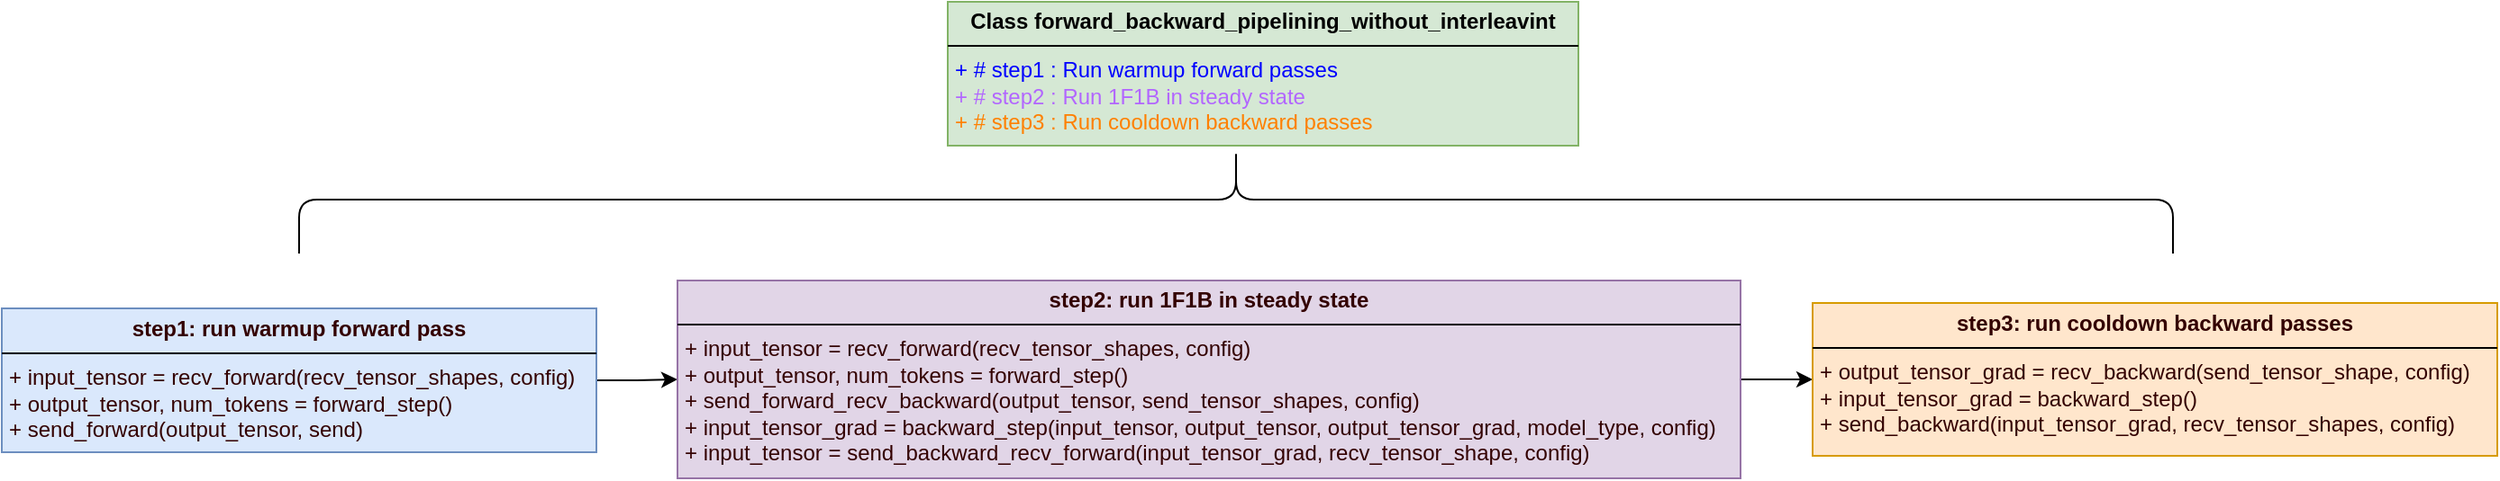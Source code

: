 <mxfile version="24.7.17">
  <diagram id="C5RBs43oDa-KdzZeNtuy" name="Page-1">
    <mxGraphModel dx="1434" dy="836" grid="1" gridSize="10" guides="1" tooltips="1" connect="1" arrows="1" fold="1" page="1" pageScale="1" pageWidth="1169" pageHeight="827" math="0" shadow="0">
      <root>
        <mxCell id="WIyWlLk6GJQsqaUBKTNV-0" />
        <mxCell id="WIyWlLk6GJQsqaUBKTNV-1" parent="WIyWlLk6GJQsqaUBKTNV-0" />
        <mxCell id="DP0cyBAtzgy83Dk96Q8l-0" value="&lt;p style=&quot;margin:0px;margin-top:4px;text-align:center;&quot;&gt;&lt;b&gt;Class forward_backward_pipelining_without_interleavint&lt;/b&gt;&lt;/p&gt;&lt;hr size=&quot;1&quot; style=&quot;border-style:solid;&quot;&gt;&lt;p style=&quot;margin:0px;margin-left:4px;&quot;&gt;&lt;font color=&quot;#0000ff&quot;&gt;+ # step1 : Run warmup forward passes&lt;/font&gt;&lt;/p&gt;&lt;p style=&quot;margin:0px;margin-left:4px;&quot;&gt;&lt;font color=&quot;#b266ff&quot;&gt;+ # step2 : Run 1F1B in steady state&lt;/font&gt;&lt;/p&gt;&lt;p style=&quot;margin:0px;margin-left:4px;&quot;&gt;&lt;font color=&quot;#ff8000&quot;&gt;+ # step3 : Run cooldown backward passes&lt;/font&gt;&lt;/p&gt;" style="verticalAlign=top;align=left;overflow=fill;html=1;whiteSpace=wrap;fillColor=#d5e8d4;strokeColor=#82b366;" vertex="1" parent="WIyWlLk6GJQsqaUBKTNV-1">
          <mxGeometry x="570" y="80" width="350" height="80" as="geometry" />
        </mxCell>
        <mxCell id="DP0cyBAtzgy83Dk96Q8l-3" value="" style="edgeStyle=orthogonalEdgeStyle;rounded=0;orthogonalLoop=1;jettySize=auto;html=1;" edge="1" parent="WIyWlLk6GJQsqaUBKTNV-1" source="DP0cyBAtzgy83Dk96Q8l-1" target="DP0cyBAtzgy83Dk96Q8l-2">
          <mxGeometry relative="1" as="geometry" />
        </mxCell>
        <mxCell id="DP0cyBAtzgy83Dk96Q8l-1" value="&lt;p style=&quot;margin:0px;margin-top:4px;text-align:center;&quot;&gt;&lt;b&gt;&lt;font color=&quot;#330000&quot;&gt;step1: run warmup forward pass&lt;/font&gt;&lt;/b&gt;&lt;/p&gt;&lt;hr size=&quot;1&quot; style=&quot;border-style:solid;&quot;&gt;&lt;p style=&quot;margin:0px;margin-left:4px;&quot;&gt;&lt;font color=&quot;#330000&quot;&gt;+ input_tensor = recv_forward(recv_tensor_shapes, config)&lt;br&gt;&lt;/font&gt;&lt;/p&gt;&lt;p style=&quot;margin:0px;margin-left:4px;&quot;&gt;&lt;font color=&quot;#330000&quot;&gt;+ output_tensor, num_tokens = forward_step()&lt;/font&gt;&lt;/p&gt;&lt;p style=&quot;margin:0px;margin-left:4px;&quot;&gt;&lt;font color=&quot;#330000&quot;&gt;+ send_forward(output_tensor, send)&lt;/font&gt;&lt;/p&gt;" style="verticalAlign=top;align=left;overflow=fill;html=1;whiteSpace=wrap;fillColor=#dae8fc;strokeColor=#6c8ebf;" vertex="1" parent="WIyWlLk6GJQsqaUBKTNV-1">
          <mxGeometry x="45" y="250.5" width="330" height="80" as="geometry" />
        </mxCell>
        <mxCell id="DP0cyBAtzgy83Dk96Q8l-5" value="" style="edgeStyle=orthogonalEdgeStyle;rounded=0;orthogonalLoop=1;jettySize=auto;html=1;" edge="1" parent="WIyWlLk6GJQsqaUBKTNV-1" source="DP0cyBAtzgy83Dk96Q8l-2" target="DP0cyBAtzgy83Dk96Q8l-4">
          <mxGeometry relative="1" as="geometry" />
        </mxCell>
        <mxCell id="DP0cyBAtzgy83Dk96Q8l-2" value="&lt;p style=&quot;margin:0px;margin-top:4px;text-align:center;&quot;&gt;&lt;b&gt;&lt;font color=&quot;#330000&quot;&gt;step2: run 1F1B in steady state&lt;/font&gt;&lt;/b&gt;&lt;/p&gt;&lt;hr size=&quot;1&quot; style=&quot;border-style:solid;&quot;&gt;&lt;p style=&quot;margin:0px;margin-left:4px;&quot;&gt;&lt;font color=&quot;#330000&quot;&gt;+ input_tensor = recv_forward(recv_tensor_shapes, config)&lt;br&gt;&lt;/font&gt;&lt;/p&gt;&lt;p style=&quot;margin:0px;margin-left:4px;&quot;&gt;&lt;font color=&quot;#330000&quot;&gt;+ output_tensor, num_tokens = forward_step()&lt;/font&gt;&lt;/p&gt;&lt;p style=&quot;margin:0px;margin-left:4px;&quot;&gt;&lt;font color=&quot;#330000&quot;&gt;+ send_forward_recv_backward(output_tensor, send_tensor_shapes, config)&lt;/font&gt;&lt;/p&gt;&lt;p style=&quot;margin:0px;margin-left:4px;&quot;&gt;&lt;font color=&quot;#330000&quot;&gt;+ input_tensor_grad = backward_step(input_tensor, output_tensor, output_tensor_grad, model_type, config)&lt;/font&gt;&lt;/p&gt;&lt;p style=&quot;margin:0px;margin-left:4px;&quot;&gt;&lt;font color=&quot;#330000&quot;&gt;+ input_tensor = send_backward_recv_forward(input_tensor_grad, recv_tensor_shape, config)&lt;/font&gt;&lt;/p&gt;" style="verticalAlign=top;align=left;overflow=fill;html=1;whiteSpace=wrap;fillColor=#e1d5e7;strokeColor=#9673a6;" vertex="1" parent="WIyWlLk6GJQsqaUBKTNV-1">
          <mxGeometry x="420" y="235" width="590" height="110" as="geometry" />
        </mxCell>
        <mxCell id="DP0cyBAtzgy83Dk96Q8l-4" value="&lt;p style=&quot;margin:0px;margin-top:4px;text-align:center;&quot;&gt;&lt;b&gt;&lt;font color=&quot;#330000&quot;&gt;step3: run cooldown backward passes&lt;/font&gt;&lt;/b&gt;&lt;/p&gt;&lt;hr size=&quot;1&quot; style=&quot;border-style:solid;&quot;&gt;&lt;p style=&quot;margin:0px;margin-left:4px;&quot;&gt;&lt;font color=&quot;#330000&quot;&gt;+ output_tensor_grad = recv_backward(send_tensor_shape, config)&lt;/font&gt;&lt;/p&gt;&lt;p style=&quot;margin:0px;margin-left:4px;&quot;&gt;&lt;font color=&quot;#330000&quot;&gt;+ input_tensor_grad = backward_step()&lt;/font&gt;&lt;/p&gt;&lt;p style=&quot;margin:0px;margin-left:4px;&quot;&gt;&lt;font color=&quot;#330000&quot;&gt;+ send_backward(input_tensor_grad, recv_tensor_shapes, config)&lt;/font&gt;&lt;/p&gt;&lt;p style=&quot;margin:0px;margin-left:4px;&quot;&gt;&lt;font color=&quot;#330000&quot;&gt;&lt;br&gt;&lt;/font&gt;&lt;/p&gt;" style="verticalAlign=top;align=left;overflow=fill;html=1;whiteSpace=wrap;fillColor=#ffe6cc;strokeColor=#d79b00;" vertex="1" parent="WIyWlLk6GJQsqaUBKTNV-1">
          <mxGeometry x="1050" y="247.5" width="380" height="85" as="geometry" />
        </mxCell>
        <mxCell id="DP0cyBAtzgy83Dk96Q8l-6" value="" style="shape=curlyBracket;whiteSpace=wrap;html=1;rounded=1;flipH=1;labelPosition=right;verticalLabelPosition=middle;align=left;verticalAlign=middle;rotation=-90;" vertex="1" parent="WIyWlLk6GJQsqaUBKTNV-1">
          <mxGeometry x="700" y="-330" width="60" height="1040" as="geometry" />
        </mxCell>
      </root>
    </mxGraphModel>
  </diagram>
</mxfile>
